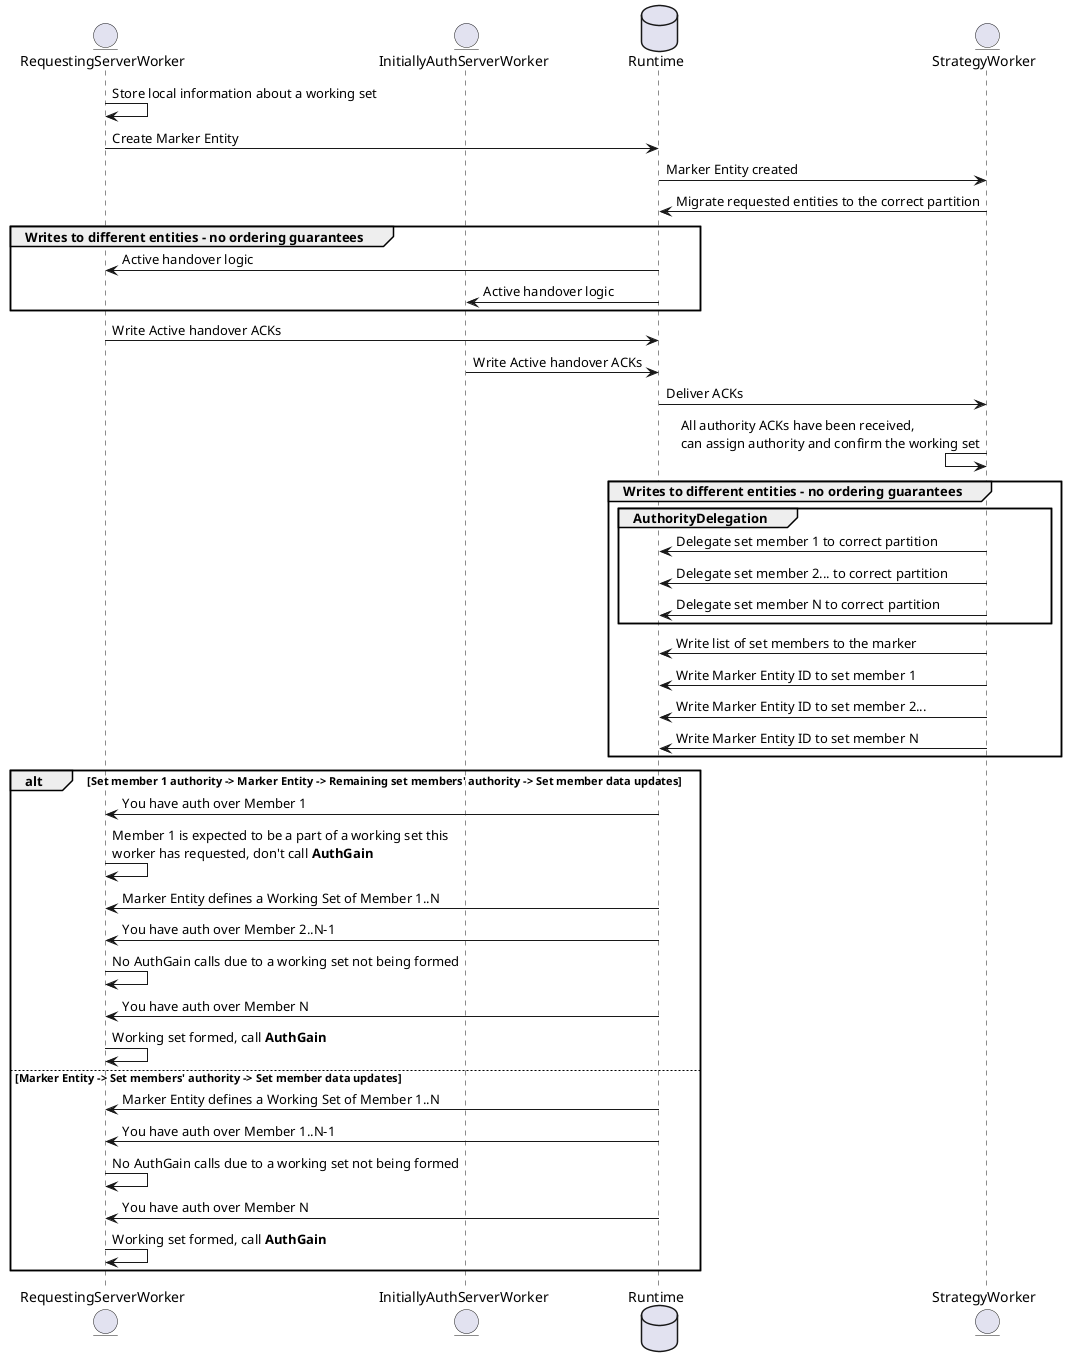 @startuml Working sets - multiple ServerWorkers
entity RequestingServerWorker
entity InitiallyAuthServerWorker
database Runtime
entity StrategyWorker

RequestingServerWorker -> RequestingServerWorker: Store local information about a working set
RequestingServerWorker -> Runtime: Create Marker Entity

Runtime -> StrategyWorker: Marker Entity created

StrategyWorker -> Runtime: Migrate requested entities to the correct partition

group Writes to different entities - no ordering guarantees
    Runtime -> RequestingServerWorker: Active handover logic
    Runtime -> InitiallyAuthServerWorker: Active handover logic
end group

RequestingServerWorker -> Runtime: Write Active handover ACKs
InitiallyAuthServerWorker -> Runtime: Write Active handover ACKs

Runtime -> StrategyWorker: Deliver ACKs

StrategyWorker <- StrategyWorker: All authority ACKs have been received,\ncan assign authority and confirm the working set

group Writes to different entities - no ordering guarantees
    group AuthorityDelegation
        StrategyWorker -> Runtime: Delegate set member 1 to correct partition
        StrategyWorker -> Runtime: Delegate set member 2... to correct partition
        StrategyWorker -> Runtime: Delegate set member N to correct partition
    end
    StrategyWorker -> Runtime: Write list of set members to the marker
    StrategyWorker -> Runtime: Write Marker Entity ID to set member 1
    StrategyWorker -> Runtime: Write Marker Entity ID to set member 2...
    StrategyWorker -> Runtime: Write Marker Entity ID to set member N
end

alt Set member 1 authority -> Marker Entity -> Remaining set members' authority -> Set member data updates
    Runtime -> RequestingServerWorker: You have auth over Member 1
    RequestingServerWorker -> RequestingServerWorker: Member 1 is expected to be a part of a working set this\nworker has requested, don't call <b>AuthGain</b>
    Runtime -> RequestingServerWorker: Marker Entity defines a Working Set of Member 1..N
    Runtime -> RequestingServerWorker: You have auth over Member 2..N-1
    RequestingServerWorker -> RequestingServerWorker: No AuthGain calls due to a working set not being formed
    Runtime -> RequestingServerWorker: You have auth over Member N
    RequestingServerWorker -> RequestingServerWorker: Working set formed, call <b>AuthGain</b>
else Marker Entity -> Set members' authority -> Set member data updates
    Runtime -> RequestingServerWorker: Marker Entity defines a Working Set of Member 1..N
    Runtime -> RequestingServerWorker: You have auth over Member 1..N-1
    RequestingServerWorker -> RequestingServerWorker: No AuthGain calls due to a working set not being formed
    Runtime -> RequestingServerWorker: You have auth over Member N
    RequestingServerWorker -> RequestingServerWorker: Working set formed, call <b>AuthGain</b>
end
@enduml
